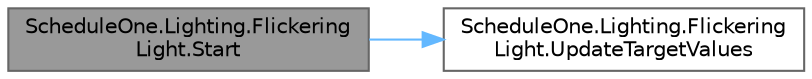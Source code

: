 digraph "ScheduleOne.Lighting.FlickeringLight.Start"
{
 // LATEX_PDF_SIZE
  bgcolor="transparent";
  edge [fontname=Helvetica,fontsize=10,labelfontname=Helvetica,labelfontsize=10];
  node [fontname=Helvetica,fontsize=10,shape=box,height=0.2,width=0.4];
  rankdir="LR";
  Node1 [id="Node000001",label="ScheduleOne.Lighting.Flickering\lLight.Start",height=0.2,width=0.4,color="gray40", fillcolor="grey60", style="filled", fontcolor="black",tooltip=" "];
  Node1 -> Node2 [id="edge1_Node000001_Node000002",color="steelblue1",style="solid",tooltip=" "];
  Node2 [id="Node000002",label="ScheduleOne.Lighting.Flickering\lLight.UpdateTargetValues",height=0.2,width=0.4,color="grey40", fillcolor="white", style="filled",URL="$class_schedule_one_1_1_lighting_1_1_flickering_light.html#ae5a32aa5d476cb7ad76c01a482d63c2c",tooltip=" "];
}
